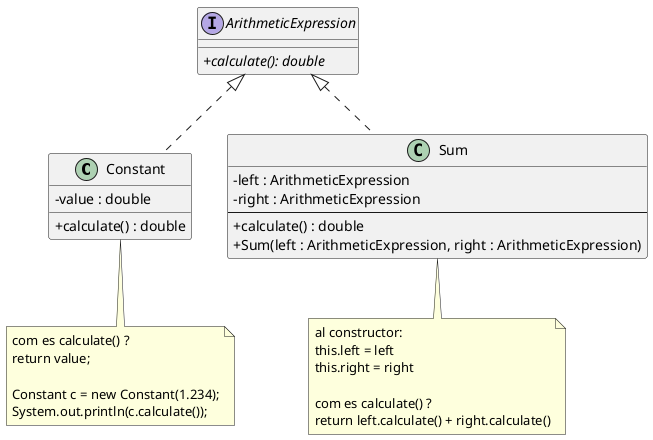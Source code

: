 @startuml
skinparam classAttributeIconSize 0

class Constant implements ArithmeticExpression {
- value : double
+ calculate() : double
}

note bottom of Constant
com es calculate() ?
return value;

Constant c = new Constant(1.234);
System.out.println(c.calculate());
end note

class Sum implements ArithmeticExpression {
- left : ArithmeticExpression
- right : ArithmeticExpression
--
+ calculate() : double
+ Sum(left : ArithmeticExpression, right : ArithmeticExpression)
}

note bottom of Sum
al constructor:
this.left = left
this.right = right

com es calculate() ?
return left.calculate() + right.calculate()
end note

interface ArithmeticExpression {
+ {abstract} calculate(): double
}

@enduml
